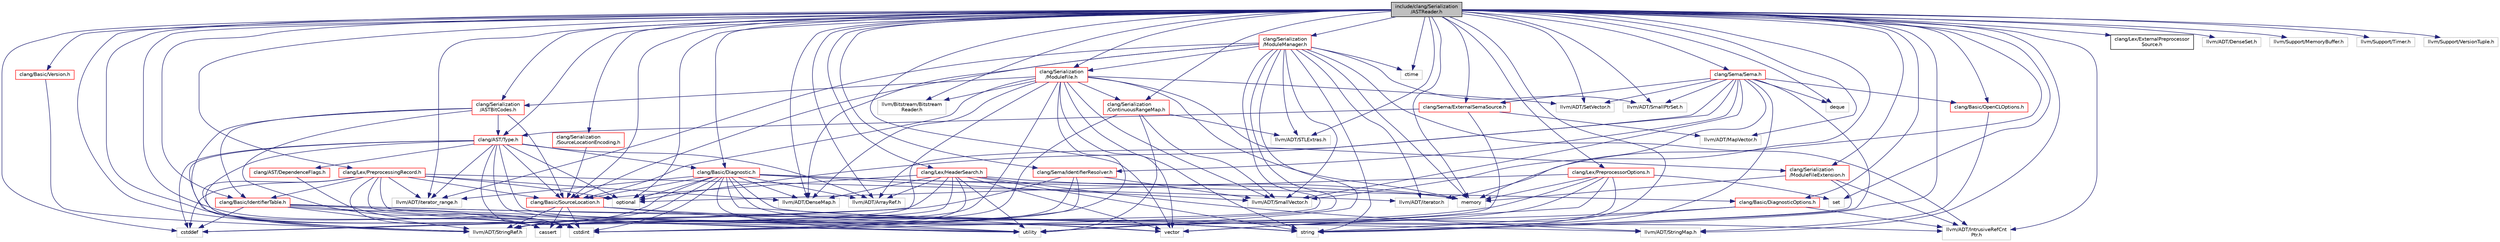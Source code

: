 digraph "include/clang/Serialization/ASTReader.h"
{
 // LATEX_PDF_SIZE
  bgcolor="transparent";
  edge [fontname="Helvetica",fontsize="10",labelfontname="Helvetica",labelfontsize="10"];
  node [fontname="Helvetica",fontsize="10",shape=record];
  Node1 [label="include/clang/Serialization\l/ASTReader.h",height=0.2,width=0.4,color="black", fillcolor="grey75", style="filled", fontcolor="black",tooltip=" "];
  Node1 -> Node2 [color="midnightblue",fontsize="10",style="solid",fontname="Helvetica"];
  Node2 [label="clang/AST/Type.h",height=0.2,width=0.4,color="red",URL="$Type_8h.html",tooltip=" "];
  Node2 -> Node3 [color="midnightblue",fontsize="10",style="solid",fontname="Helvetica"];
  Node3 [label="clang/AST/DependenceFlags.h",height=0.2,width=0.4,color="red",URL="$DependenceFlags_8h.html",tooltip=" "];
  Node3 -> Node6 [color="midnightblue",fontsize="10",style="solid",fontname="Helvetica"];
  Node6 [label="cstdint",height=0.2,width=0.4,color="grey75",tooltip=" "];
  Node2 -> Node8 [color="midnightblue",fontsize="10",style="solid",fontname="Helvetica"];
  Node8 [label="clang/Basic/Diagnostic.h",height=0.2,width=0.4,color="red",URL="$Basic_2Diagnostic_8h.html",tooltip=" "];
  Node8 -> Node18 [color="midnightblue",fontsize="10",style="solid",fontname="Helvetica"];
  Node18 [label="clang/Basic/DiagnosticOptions.h",height=0.2,width=0.4,color="red",URL="$DiagnosticOptions_8h.html",tooltip=" "];
  Node18 -> Node13 [color="midnightblue",fontsize="10",style="solid",fontname="Helvetica"];
  Node13 [label="llvm/ADT/IntrusiveRefCnt\lPtr.h",height=0.2,width=0.4,color="grey75",tooltip=" "];
  Node18 -> Node19 [color="midnightblue",fontsize="10",style="solid",fontname="Helvetica"];
  Node19 [label="string",height=0.2,width=0.4,color="grey75",tooltip=" "];
  Node18 -> Node16 [color="midnightblue",fontsize="10",style="solid",fontname="Helvetica"];
  Node16 [label="vector",height=0.2,width=0.4,color="grey75",tooltip=" "];
  Node8 -> Node22 [color="midnightblue",fontsize="10",style="solid",fontname="Helvetica"];
  Node22 [label="clang/Basic/SourceLocation.h",height=0.2,width=0.4,color="red",URL="$SourceLocation_8h.html",tooltip=" "];
  Node22 -> Node14 [color="midnightblue",fontsize="10",style="solid",fontname="Helvetica"];
  Node14 [label="llvm/ADT/StringRef.h",height=0.2,width=0.4,color="grey75",tooltip=" "];
  Node22 -> Node23 [color="midnightblue",fontsize="10",style="solid",fontname="Helvetica"];
  Node23 [label="cassert",height=0.2,width=0.4,color="grey75",tooltip=" "];
  Node22 -> Node6 [color="midnightblue",fontsize="10",style="solid",fontname="Helvetica"];
  Node22 -> Node19 [color="midnightblue",fontsize="10",style="solid",fontname="Helvetica"];
  Node22 -> Node24 [color="midnightblue",fontsize="10",style="solid",fontname="Helvetica"];
  Node24 [label="utility",height=0.2,width=0.4,color="grey75",tooltip=" "];
  Node8 -> Node30 [color="midnightblue",fontsize="10",style="solid",fontname="Helvetica"];
  Node30 [label="llvm/ADT/ArrayRef.h",height=0.2,width=0.4,color="grey75",tooltip=" "];
  Node8 -> Node31 [color="midnightblue",fontsize="10",style="solid",fontname="Helvetica"];
  Node31 [label="llvm/ADT/DenseMap.h",height=0.2,width=0.4,color="grey75",tooltip=" "];
  Node8 -> Node13 [color="midnightblue",fontsize="10",style="solid",fontname="Helvetica"];
  Node8 -> Node12 [color="midnightblue",fontsize="10",style="solid",fontname="Helvetica"];
  Node12 [label="llvm/ADT/SmallVector.h",height=0.2,width=0.4,color="grey75",tooltip=" "];
  Node8 -> Node14 [color="midnightblue",fontsize="10",style="solid",fontname="Helvetica"];
  Node8 -> Node32 [color="midnightblue",fontsize="10",style="solid",fontname="Helvetica"];
  Node32 [label="llvm/ADT/iterator_range.h",height=0.2,width=0.4,color="grey75",tooltip=" "];
  Node8 -> Node23 [color="midnightblue",fontsize="10",style="solid",fontname="Helvetica"];
  Node8 -> Node6 [color="midnightblue",fontsize="10",style="solid",fontname="Helvetica"];
  Node8 -> Node37 [color="midnightblue",fontsize="10",style="solid",fontname="Helvetica"];
  Node37 [label="memory",height=0.2,width=0.4,color="grey75",tooltip=" "];
  Node8 -> Node15 [color="midnightblue",fontsize="10",style="solid",fontname="Helvetica"];
  Node15 [label="optional",height=0.2,width=0.4,color="grey75",tooltip=" "];
  Node8 -> Node19 [color="midnightblue",fontsize="10",style="solid",fontname="Helvetica"];
  Node8 -> Node24 [color="midnightblue",fontsize="10",style="solid",fontname="Helvetica"];
  Node8 -> Node16 [color="midnightblue",fontsize="10",style="solid",fontname="Helvetica"];
  Node2 -> Node22 [color="midnightblue",fontsize="10",style="solid",fontname="Helvetica"];
  Node2 -> Node30 [color="midnightblue",fontsize="10",style="solid",fontname="Helvetica"];
  Node2 -> Node14 [color="midnightblue",fontsize="10",style="solid",fontname="Helvetica"];
  Node2 -> Node32 [color="midnightblue",fontsize="10",style="solid",fontname="Helvetica"];
  Node2 -> Node23 [color="midnightblue",fontsize="10",style="solid",fontname="Helvetica"];
  Node2 -> Node57 [color="midnightblue",fontsize="10",style="solid",fontname="Helvetica"];
  Node57 [label="cstddef",height=0.2,width=0.4,color="grey75",tooltip=" "];
  Node2 -> Node6 [color="midnightblue",fontsize="10",style="solid",fontname="Helvetica"];
  Node2 -> Node15 [color="midnightblue",fontsize="10",style="solid",fontname="Helvetica"];
  Node2 -> Node19 [color="midnightblue",fontsize="10",style="solid",fontname="Helvetica"];
  Node2 -> Node24 [color="midnightblue",fontsize="10",style="solid",fontname="Helvetica"];
  Node1 -> Node8 [color="midnightblue",fontsize="10",style="solid",fontname="Helvetica"];
  Node1 -> Node18 [color="midnightblue",fontsize="10",style="solid",fontname="Helvetica"];
  Node1 -> Node65 [color="midnightblue",fontsize="10",style="solid",fontname="Helvetica"];
  Node65 [label="clang/Basic/IdentifierTable.h",height=0.2,width=0.4,color="red",URL="$IdentifierTable_8h.html",tooltip=" "];
  Node65 -> Node69 [color="midnightblue",fontsize="10",style="solid",fontname="Helvetica"];
  Node69 [label="llvm/ADT/StringMap.h",height=0.2,width=0.4,color="grey75",tooltip=" "];
  Node65 -> Node14 [color="midnightblue",fontsize="10",style="solid",fontname="Helvetica"];
  Node65 -> Node23 [color="midnightblue",fontsize="10",style="solid",fontname="Helvetica"];
  Node65 -> Node57 [color="midnightblue",fontsize="10",style="solid",fontname="Helvetica"];
  Node65 -> Node6 [color="midnightblue",fontsize="10",style="solid",fontname="Helvetica"];
  Node65 -> Node19 [color="midnightblue",fontsize="10",style="solid",fontname="Helvetica"];
  Node65 -> Node24 [color="midnightblue",fontsize="10",style="solid",fontname="Helvetica"];
  Node1 -> Node71 [color="midnightblue",fontsize="10",style="solid",fontname="Helvetica"];
  Node71 [label="clang/Basic/OpenCLOptions.h",height=0.2,width=0.4,color="red",URL="$OpenCLOptions_8h.html",tooltip=" "];
  Node71 -> Node69 [color="midnightblue",fontsize="10",style="solid",fontname="Helvetica"];
  Node1 -> Node22 [color="midnightblue",fontsize="10",style="solid",fontname="Helvetica"];
  Node1 -> Node88 [color="midnightblue",fontsize="10",style="solid",fontname="Helvetica"];
  Node88 [label="clang/Basic/Version.h",height=0.2,width=0.4,color="red",URL="$Version_8h.html",tooltip=" "];
  Node88 -> Node14 [color="midnightblue",fontsize="10",style="solid",fontname="Helvetica"];
  Node1 -> Node90 [color="midnightblue",fontsize="10",style="solid",fontname="Helvetica"];
  Node90 [label="clang/Lex/ExternalPreprocessor\lSource.h",height=0.2,width=0.4,color="black",URL="$ExternalPreprocessorSource_8h.html",tooltip=" "];
  Node1 -> Node91 [color="midnightblue",fontsize="10",style="solid",fontname="Helvetica"];
  Node91 [label="clang/Lex/HeaderSearch.h",height=0.2,width=0.4,color="red",URL="$HeaderSearch_8h.html",tooltip=" "];
  Node91 -> Node22 [color="midnightblue",fontsize="10",style="solid",fontname="Helvetica"];
  Node91 -> Node30 [color="midnightblue",fontsize="10",style="solid",fontname="Helvetica"];
  Node91 -> Node31 [color="midnightblue",fontsize="10",style="solid",fontname="Helvetica"];
  Node91 -> Node69 [color="midnightblue",fontsize="10",style="solid",fontname="Helvetica"];
  Node91 -> Node14 [color="midnightblue",fontsize="10",style="solid",fontname="Helvetica"];
  Node91 -> Node23 [color="midnightblue",fontsize="10",style="solid",fontname="Helvetica"];
  Node91 -> Node57 [color="midnightblue",fontsize="10",style="solid",fontname="Helvetica"];
  Node91 -> Node37 [color="midnightblue",fontsize="10",style="solid",fontname="Helvetica"];
  Node91 -> Node19 [color="midnightblue",fontsize="10",style="solid",fontname="Helvetica"];
  Node91 -> Node24 [color="midnightblue",fontsize="10",style="solid",fontname="Helvetica"];
  Node91 -> Node16 [color="midnightblue",fontsize="10",style="solid",fontname="Helvetica"];
  Node1 -> Node120 [color="midnightblue",fontsize="10",style="solid",fontname="Helvetica"];
  Node120 [label="clang/Lex/PreprocessingRecord.h",height=0.2,width=0.4,color="red",URL="$PreprocessingRecord_8h.html",tooltip=" "];
  Node120 -> Node65 [color="midnightblue",fontsize="10",style="solid",fontname="Helvetica"];
  Node120 -> Node22 [color="midnightblue",fontsize="10",style="solid",fontname="Helvetica"];
  Node120 -> Node31 [color="midnightblue",fontsize="10",style="solid",fontname="Helvetica"];
  Node120 -> Node14 [color="midnightblue",fontsize="10",style="solid",fontname="Helvetica"];
  Node120 -> Node124 [color="midnightblue",fontsize="10",style="solid",fontname="Helvetica"];
  Node124 [label="llvm/ADT/iterator.h",height=0.2,width=0.4,color="grey75",tooltip=" "];
  Node120 -> Node32 [color="midnightblue",fontsize="10",style="solid",fontname="Helvetica"];
  Node120 -> Node23 [color="midnightblue",fontsize="10",style="solid",fontname="Helvetica"];
  Node120 -> Node57 [color="midnightblue",fontsize="10",style="solid",fontname="Helvetica"];
  Node120 -> Node15 [color="midnightblue",fontsize="10",style="solid",fontname="Helvetica"];
  Node120 -> Node24 [color="midnightblue",fontsize="10",style="solid",fontname="Helvetica"];
  Node120 -> Node16 [color="midnightblue",fontsize="10",style="solid",fontname="Helvetica"];
  Node1 -> Node125 [color="midnightblue",fontsize="10",style="solid",fontname="Helvetica"];
  Node125 [label="clang/Lex/PreprocessorOptions.h",height=0.2,width=0.4,color="red",URL="$PreprocessorOptions_8h.html",tooltip=" "];
  Node125 -> Node14 [color="midnightblue",fontsize="10",style="solid",fontname="Helvetica"];
  Node125 -> Node37 [color="midnightblue",fontsize="10",style="solid",fontname="Helvetica"];
  Node125 -> Node15 [color="midnightblue",fontsize="10",style="solid",fontname="Helvetica"];
  Node125 -> Node128 [color="midnightblue",fontsize="10",style="solid",fontname="Helvetica"];
  Node128 [label="set",height=0.2,width=0.4,color="grey75",tooltip=" "];
  Node125 -> Node19 [color="midnightblue",fontsize="10",style="solid",fontname="Helvetica"];
  Node125 -> Node24 [color="midnightblue",fontsize="10",style="solid",fontname="Helvetica"];
  Node125 -> Node16 [color="midnightblue",fontsize="10",style="solid",fontname="Helvetica"];
  Node1 -> Node129 [color="midnightblue",fontsize="10",style="solid",fontname="Helvetica"];
  Node129 [label="clang/Sema/ExternalSemaSource.h",height=0.2,width=0.4,color="red",URL="$ExternalSemaSource_8h.html",tooltip=" "];
  Node129 -> Node2 [color="midnightblue",fontsize="10",style="solid",fontname="Helvetica"];
  Node129 -> Node190 [color="midnightblue",fontsize="10",style="solid",fontname="Helvetica"];
  Node190 [label="llvm/ADT/MapVector.h",height=0.2,width=0.4,color="grey75",tooltip=" "];
  Node129 -> Node24 [color="midnightblue",fontsize="10",style="solid",fontname="Helvetica"];
  Node1 -> Node191 [color="midnightblue",fontsize="10",style="solid",fontname="Helvetica"];
  Node191 [label="clang/Sema/IdentifierResolver.h",height=0.2,width=0.4,color="red",URL="$IdentifierResolver_8h.html",tooltip=" "];
  Node191 -> Node12 [color="midnightblue",fontsize="10",style="solid",fontname="Helvetica"];
  Node191 -> Node23 [color="midnightblue",fontsize="10",style="solid",fontname="Helvetica"];
  Node191 -> Node57 [color="midnightblue",fontsize="10",style="solid",fontname="Helvetica"];
  Node191 -> Node6 [color="midnightblue",fontsize="10",style="solid",fontname="Helvetica"];
  Node1 -> Node192 [color="midnightblue",fontsize="10",style="solid",fontname="Helvetica"];
  Node192 [label="clang/Sema/Sema.h",height=0.2,width=0.4,color="red",URL="$Sema_8h.html",tooltip=" "];
  Node192 -> Node71 [color="midnightblue",fontsize="10",style="solid",fontname="Helvetica"];
  Node192 -> Node129 [color="midnightblue",fontsize="10",style="solid",fontname="Helvetica"];
  Node192 -> Node191 [color="midnightblue",fontsize="10",style="solid",fontname="Helvetica"];
  Node192 -> Node30 [color="midnightblue",fontsize="10",style="solid",fontname="Helvetica"];
  Node192 -> Node112 [color="midnightblue",fontsize="10",style="solid",fontname="Helvetica"];
  Node112 [label="llvm/ADT/SetVector.h",height=0.2,width=0.4,color="grey75",tooltip=" "];
  Node192 -> Node115 [color="midnightblue",fontsize="10",style="solid",fontname="Helvetica"];
  Node115 [label="llvm/ADT/SmallPtrSet.h",height=0.2,width=0.4,color="grey75",tooltip=" "];
  Node192 -> Node12 [color="midnightblue",fontsize="10",style="solid",fontname="Helvetica"];
  Node192 -> Node249 [color="midnightblue",fontsize="10",style="solid",fontname="Helvetica"];
  Node249 [label="deque",height=0.2,width=0.4,color="grey75",tooltip=" "];
  Node192 -> Node37 [color="midnightblue",fontsize="10",style="solid",fontname="Helvetica"];
  Node192 -> Node15 [color="midnightblue",fontsize="10",style="solid",fontname="Helvetica"];
  Node192 -> Node19 [color="midnightblue",fontsize="10",style="solid",fontname="Helvetica"];
  Node192 -> Node16 [color="midnightblue",fontsize="10",style="solid",fontname="Helvetica"];
  Node1 -> Node251 [color="midnightblue",fontsize="10",style="solid",fontname="Helvetica"];
  Node251 [label="clang/Serialization\l/ASTBitCodes.h",height=0.2,width=0.4,color="red",URL="$ASTBitCodes_8h.html",tooltip=" "];
  Node251 -> Node2 [color="midnightblue",fontsize="10",style="solid",fontname="Helvetica"];
  Node251 -> Node65 [color="midnightblue",fontsize="10",style="solid",fontname="Helvetica"];
  Node251 -> Node22 [color="midnightblue",fontsize="10",style="solid",fontname="Helvetica"];
  Node251 -> Node23 [color="midnightblue",fontsize="10",style="solid",fontname="Helvetica"];
  Node251 -> Node6 [color="midnightblue",fontsize="10",style="solid",fontname="Helvetica"];
  Node1 -> Node254 [color="midnightblue",fontsize="10",style="solid",fontname="Helvetica"];
  Node254 [label="clang/Serialization\l/ContinuousRangeMap.h",height=0.2,width=0.4,color="red",URL="$ContinuousRangeMap_8h.html",tooltip=" "];
  Node254 -> Node98 [color="midnightblue",fontsize="10",style="solid",fontname="Helvetica"];
  Node98 [label="llvm/ADT/STLExtras.h",height=0.2,width=0.4,color="grey75",tooltip=" "];
  Node254 -> Node12 [color="midnightblue",fontsize="10",style="solid",fontname="Helvetica"];
  Node254 -> Node23 [color="midnightblue",fontsize="10",style="solid",fontname="Helvetica"];
  Node254 -> Node24 [color="midnightblue",fontsize="10",style="solid",fontname="Helvetica"];
  Node1 -> Node255 [color="midnightblue",fontsize="10",style="solid",fontname="Helvetica"];
  Node255 [label="clang/Serialization\l/ModuleFile.h",height=0.2,width=0.4,color="red",URL="$ModuleFile_8h.html",tooltip=" "];
  Node255 -> Node22 [color="midnightblue",fontsize="10",style="solid",fontname="Helvetica"];
  Node255 -> Node251 [color="midnightblue",fontsize="10",style="solid",fontname="Helvetica"];
  Node255 -> Node254 [color="midnightblue",fontsize="10",style="solid",fontname="Helvetica"];
  Node255 -> Node256 [color="midnightblue",fontsize="10",style="solid",fontname="Helvetica"];
  Node256 [label="clang/Serialization\l/ModuleFileExtension.h",height=0.2,width=0.4,color="red",URL="$ModuleFileExtension_8h.html",tooltip=" "];
  Node256 -> Node13 [color="midnightblue",fontsize="10",style="solid",fontname="Helvetica"];
  Node256 -> Node37 [color="midnightblue",fontsize="10",style="solid",fontname="Helvetica"];
  Node256 -> Node19 [color="midnightblue",fontsize="10",style="solid",fontname="Helvetica"];
  Node255 -> Node31 [color="midnightblue",fontsize="10",style="solid",fontname="Helvetica"];
  Node255 -> Node112 [color="midnightblue",fontsize="10",style="solid",fontname="Helvetica"];
  Node255 -> Node12 [color="midnightblue",fontsize="10",style="solid",fontname="Helvetica"];
  Node255 -> Node14 [color="midnightblue",fontsize="10",style="solid",fontname="Helvetica"];
  Node255 -> Node259 [color="midnightblue",fontsize="10",style="solid",fontname="Helvetica"];
  Node259 [label="llvm/Bitstream/Bitstream\lReader.h",height=0.2,width=0.4,color="grey75",tooltip=" "];
  Node255 -> Node23 [color="midnightblue",fontsize="10",style="solid",fontname="Helvetica"];
  Node255 -> Node6 [color="midnightblue",fontsize="10",style="solid",fontname="Helvetica"];
  Node255 -> Node37 [color="midnightblue",fontsize="10",style="solid",fontname="Helvetica"];
  Node255 -> Node19 [color="midnightblue",fontsize="10",style="solid",fontname="Helvetica"];
  Node255 -> Node16 [color="midnightblue",fontsize="10",style="solid",fontname="Helvetica"];
  Node1 -> Node256 [color="midnightblue",fontsize="10",style="solid",fontname="Helvetica"];
  Node1 -> Node261 [color="midnightblue",fontsize="10",style="solid",fontname="Helvetica"];
  Node261 [label="clang/Serialization\l/ModuleManager.h",height=0.2,width=0.4,color="red",URL="$ModuleManager_8h.html",tooltip=" "];
  Node261 -> Node22 [color="midnightblue",fontsize="10",style="solid",fontname="Helvetica"];
  Node261 -> Node255 [color="midnightblue",fontsize="10",style="solid",fontname="Helvetica"];
  Node261 -> Node31 [color="midnightblue",fontsize="10",style="solid",fontname="Helvetica"];
  Node261 -> Node13 [color="midnightblue",fontsize="10",style="solid",fontname="Helvetica"];
  Node261 -> Node98 [color="midnightblue",fontsize="10",style="solid",fontname="Helvetica"];
  Node261 -> Node115 [color="midnightblue",fontsize="10",style="solid",fontname="Helvetica"];
  Node261 -> Node12 [color="midnightblue",fontsize="10",style="solid",fontname="Helvetica"];
  Node261 -> Node14 [color="midnightblue",fontsize="10",style="solid",fontname="Helvetica"];
  Node261 -> Node124 [color="midnightblue",fontsize="10",style="solid",fontname="Helvetica"];
  Node261 -> Node32 [color="midnightblue",fontsize="10",style="solid",fontname="Helvetica"];
  Node261 -> Node6 [color="midnightblue",fontsize="10",style="solid",fontname="Helvetica"];
  Node261 -> Node105 [color="midnightblue",fontsize="10",style="solid",fontname="Helvetica"];
  Node105 [label="ctime",height=0.2,width=0.4,color="grey75",tooltip=" "];
  Node261 -> Node37 [color="midnightblue",fontsize="10",style="solid",fontname="Helvetica"];
  Node261 -> Node19 [color="midnightblue",fontsize="10",style="solid",fontname="Helvetica"];
  Node261 -> Node24 [color="midnightblue",fontsize="10",style="solid",fontname="Helvetica"];
  Node1 -> Node262 [color="midnightblue",fontsize="10",style="solid",fontname="Helvetica"];
  Node262 [label="clang/Serialization\l/SourceLocationEncoding.h",height=0.2,width=0.4,color="red",URL="$SourceLocationEncoding_8h.html",tooltip=" "];
  Node262 -> Node22 [color="midnightblue",fontsize="10",style="solid",fontname="Helvetica"];
  Node1 -> Node30 [color="midnightblue",fontsize="10",style="solid",fontname="Helvetica"];
  Node1 -> Node31 [color="midnightblue",fontsize="10",style="solid",fontname="Helvetica"];
  Node1 -> Node107 [color="midnightblue",fontsize="10",style="solid",fontname="Helvetica"];
  Node107 [label="llvm/ADT/DenseSet.h",height=0.2,width=0.4,color="grey75",tooltip=" "];
  Node1 -> Node13 [color="midnightblue",fontsize="10",style="solid",fontname="Helvetica"];
  Node1 -> Node190 [color="midnightblue",fontsize="10",style="solid",fontname="Helvetica"];
  Node1 -> Node98 [color="midnightblue",fontsize="10",style="solid",fontname="Helvetica"];
  Node1 -> Node112 [color="midnightblue",fontsize="10",style="solid",fontname="Helvetica"];
  Node1 -> Node115 [color="midnightblue",fontsize="10",style="solid",fontname="Helvetica"];
  Node1 -> Node12 [color="midnightblue",fontsize="10",style="solid",fontname="Helvetica"];
  Node1 -> Node69 [color="midnightblue",fontsize="10",style="solid",fontname="Helvetica"];
  Node1 -> Node14 [color="midnightblue",fontsize="10",style="solid",fontname="Helvetica"];
  Node1 -> Node124 [color="midnightblue",fontsize="10",style="solid",fontname="Helvetica"];
  Node1 -> Node32 [color="midnightblue",fontsize="10",style="solid",fontname="Helvetica"];
  Node1 -> Node259 [color="midnightblue",fontsize="10",style="solid",fontname="Helvetica"];
  Node1 -> Node108 [color="midnightblue",fontsize="10",style="solid",fontname="Helvetica"];
  Node108 [label="llvm/Support/MemoryBuffer.h",height=0.2,width=0.4,color="grey75",tooltip=" "];
  Node1 -> Node264 [color="midnightblue",fontsize="10",style="solid",fontname="Helvetica"];
  Node264 [label="llvm/Support/Timer.h",height=0.2,width=0.4,color="grey75",tooltip=" "];
  Node1 -> Node78 [color="midnightblue",fontsize="10",style="solid",fontname="Helvetica"];
  Node78 [label="llvm/Support/VersionTuple.h",height=0.2,width=0.4,color="grey75",tooltip=" "];
  Node1 -> Node23 [color="midnightblue",fontsize="10",style="solid",fontname="Helvetica"];
  Node1 -> Node57 [color="midnightblue",fontsize="10",style="solid",fontname="Helvetica"];
  Node1 -> Node6 [color="midnightblue",fontsize="10",style="solid",fontname="Helvetica"];
  Node1 -> Node105 [color="midnightblue",fontsize="10",style="solid",fontname="Helvetica"];
  Node1 -> Node249 [color="midnightblue",fontsize="10",style="solid",fontname="Helvetica"];
  Node1 -> Node37 [color="midnightblue",fontsize="10",style="solid",fontname="Helvetica"];
  Node1 -> Node15 [color="midnightblue",fontsize="10",style="solid",fontname="Helvetica"];
  Node1 -> Node128 [color="midnightblue",fontsize="10",style="solid",fontname="Helvetica"];
  Node1 -> Node19 [color="midnightblue",fontsize="10",style="solid",fontname="Helvetica"];
  Node1 -> Node24 [color="midnightblue",fontsize="10",style="solid",fontname="Helvetica"];
  Node1 -> Node16 [color="midnightblue",fontsize="10",style="solid",fontname="Helvetica"];
}
